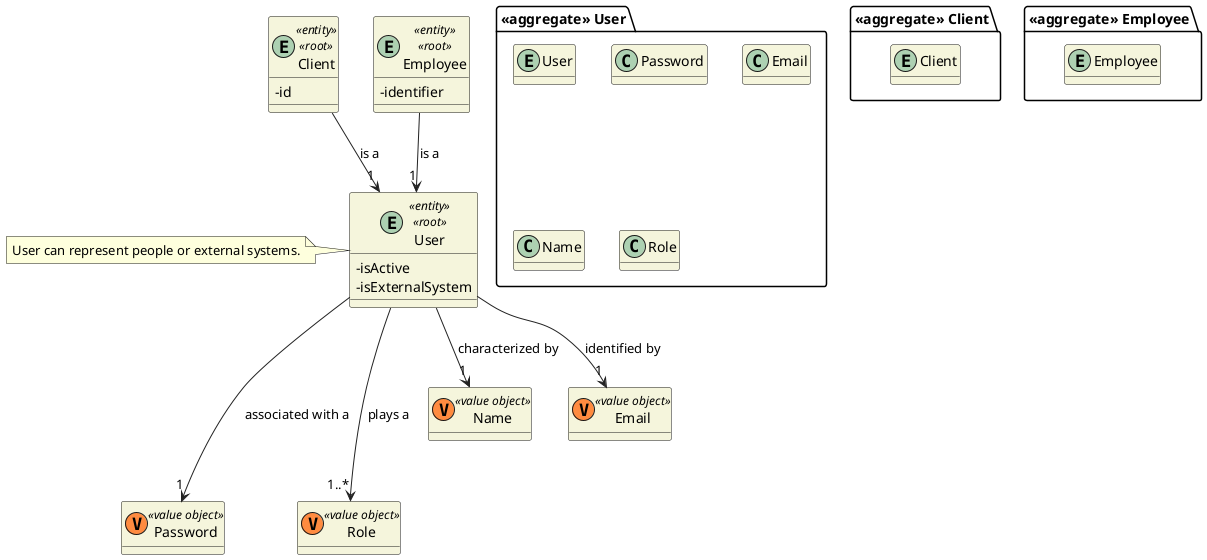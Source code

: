@startuml
'https://plantuml.com/class-diagram

skinparam classAttributeIconSize 0
hide empty attributes
skinparam classBackgroundColor beige
skinparam ArrowColor #222222


package "<<aggregate>> User" {
    entity User
    class Password
    class Email
    class Name
    class Role
}

entity User <<entity>> <<root>> {
    - isActive
    - isExternalSystem

}

entity User
note left: User can represent people or external systems.

class Password <<(V,#FF8B40) value object>> {}
class Role <<(V,#FF8B40) value object>> {}
class Name <<(V,#FF8B40) value object>> {}
class Email <<(V,#FF8B40) value object>> {}

User ---> "1" Password : associated with a
User --> "1" Name : characterized by
User --> "1" Email : identified by
User ---> "1..*" Role : plays a

package "<<aggregate>> Client" {
    entity Client
}

entity Client <<entity>> <<root>> {
    -id
}

package "<<aggregate>> Employee" {
    entity Employee
}

entity Employee <<entity>> <<root>> {
    -identifier
}

Client --> "1" User : is a
Employee --> "1" User : is a

@enduml